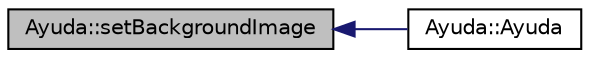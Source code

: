digraph "Ayuda::setBackgroundImage"
{
  edge [fontname="Helvetica",fontsize="10",labelfontname="Helvetica",labelfontsize="10"];
  node [fontname="Helvetica",fontsize="10",shape=record];
  rankdir="LR";
  Node1 [label="Ayuda::setBackgroundImage",height=0.2,width=0.4,color="black", fillcolor="grey75", style="filled" fontcolor="black"];
  Node1 -> Node2 [dir="back",color="midnightblue",fontsize="10",style="solid",fontname="Helvetica"];
  Node2 [label="Ayuda::Ayuda",height=0.2,width=0.4,color="black", fillcolor="white", style="filled",URL="$class_ayuda.html#ae7f651d8d258d445167ba08d7c4c2ba5"];
}

